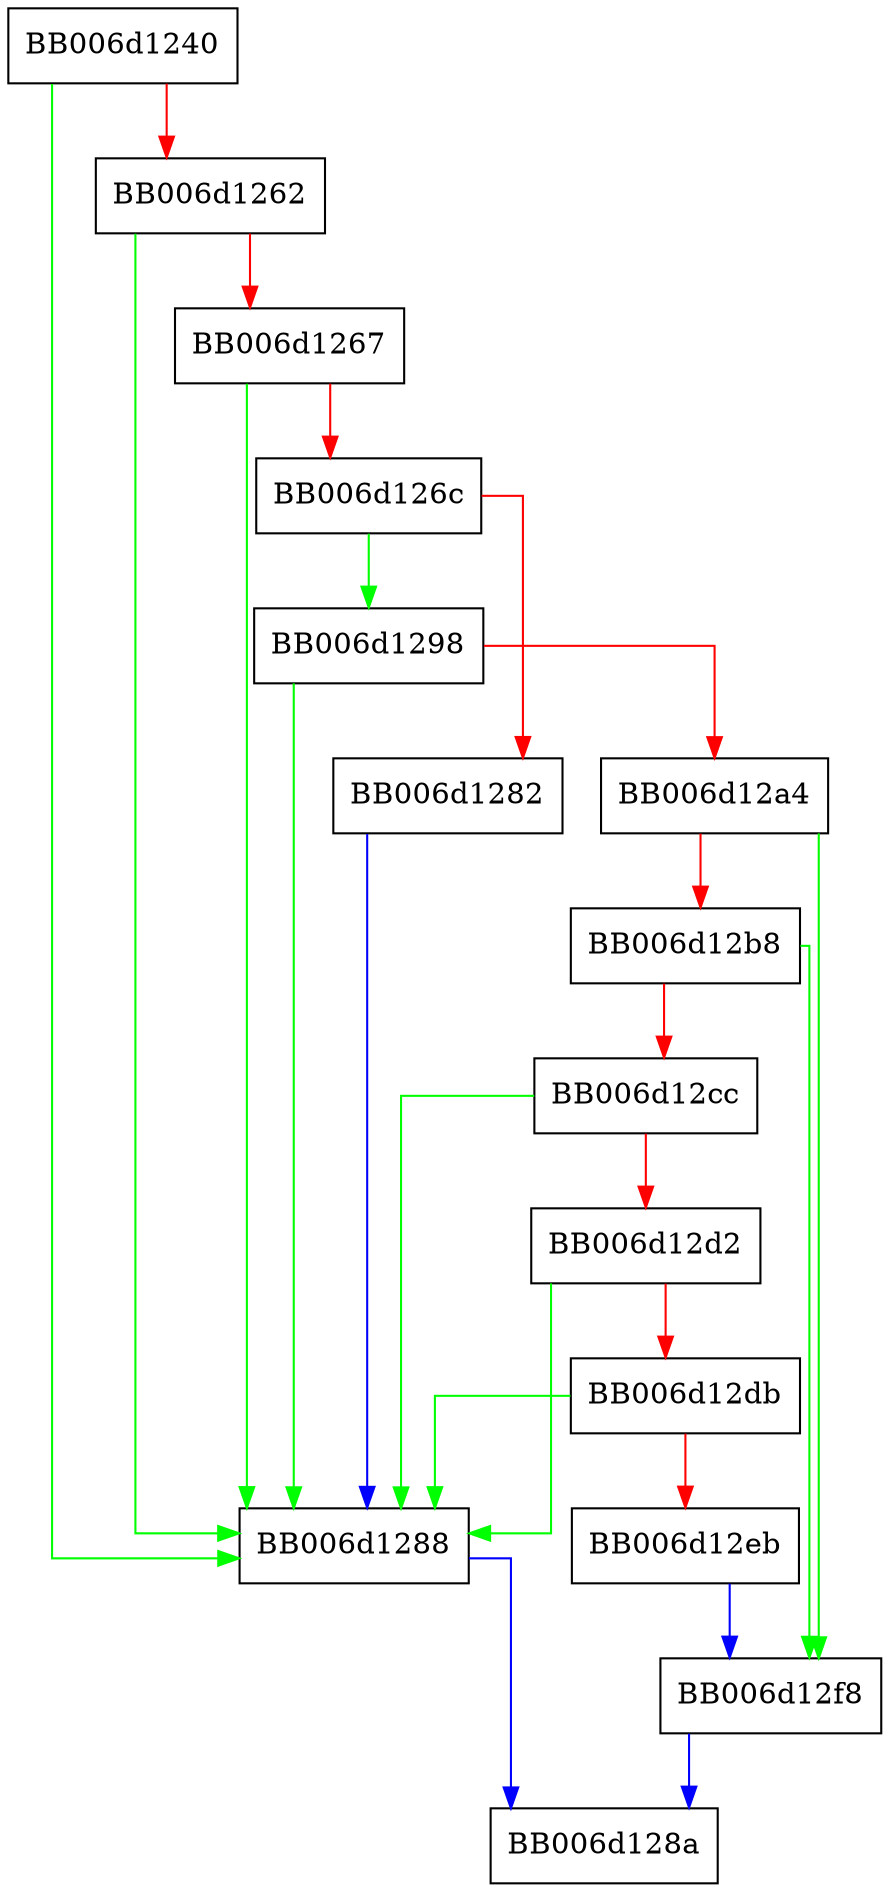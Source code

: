digraph rsakem_decapsulate_init {
  node [shape="box"];
  graph [splines=ortho];
  BB006d1240 -> BB006d1288 [color="green"];
  BB006d1240 -> BB006d1262 [color="red"];
  BB006d1262 -> BB006d1288 [color="green"];
  BB006d1262 -> BB006d1267 [color="red"];
  BB006d1267 -> BB006d1288 [color="green"];
  BB006d1267 -> BB006d126c [color="red"];
  BB006d126c -> BB006d1298 [color="green"];
  BB006d126c -> BB006d1282 [color="red"];
  BB006d1282 -> BB006d1288 [color="blue"];
  BB006d1288 -> BB006d128a [color="blue"];
  BB006d1298 -> BB006d1288 [color="green"];
  BB006d1298 -> BB006d12a4 [color="red"];
  BB006d12a4 -> BB006d12f8 [color="green"];
  BB006d12a4 -> BB006d12b8 [color="red"];
  BB006d12b8 -> BB006d12f8 [color="green"];
  BB006d12b8 -> BB006d12cc [color="red"];
  BB006d12cc -> BB006d1288 [color="green"];
  BB006d12cc -> BB006d12d2 [color="red"];
  BB006d12d2 -> BB006d1288 [color="green"];
  BB006d12d2 -> BB006d12db [color="red"];
  BB006d12db -> BB006d1288 [color="green"];
  BB006d12db -> BB006d12eb [color="red"];
  BB006d12eb -> BB006d12f8 [color="blue"];
  BB006d12f8 -> BB006d128a [color="blue"];
}